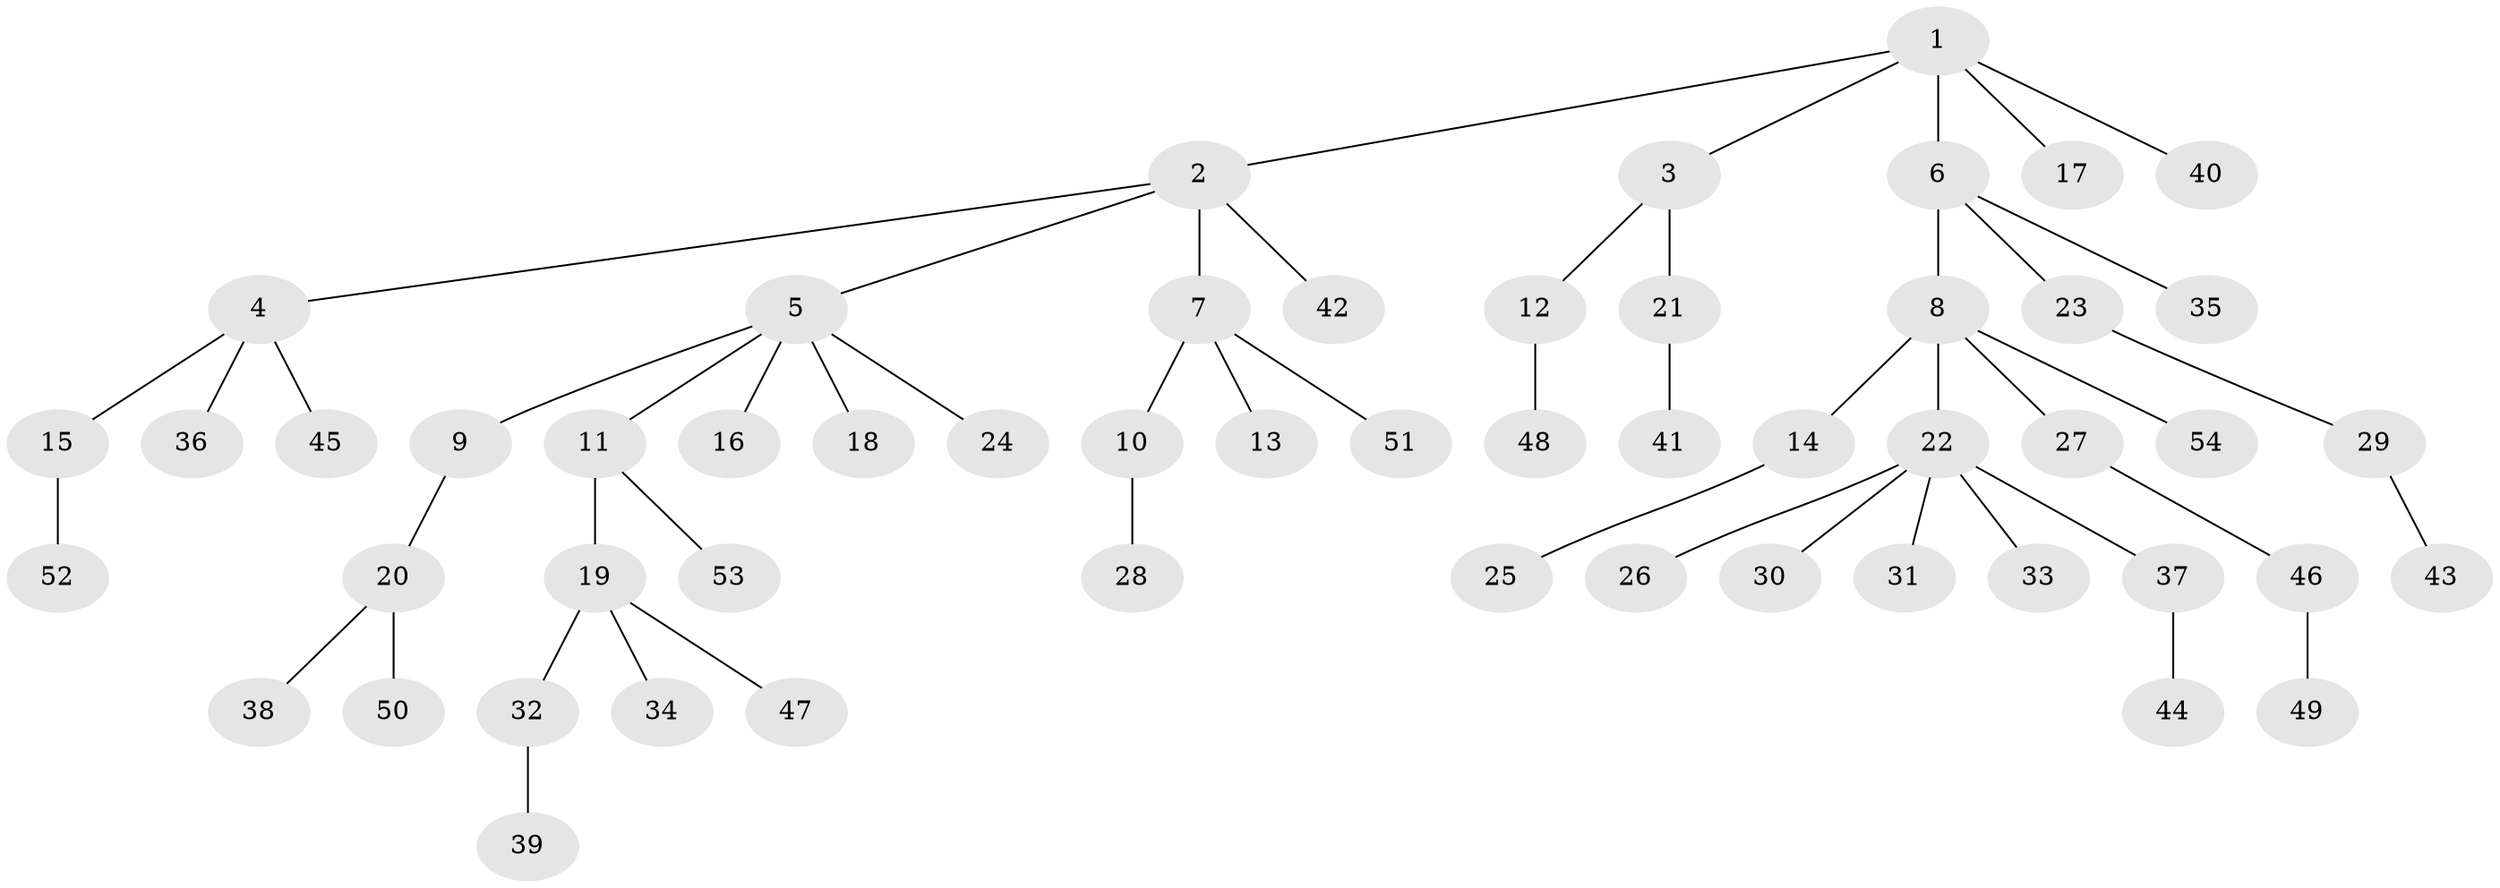 // Generated by graph-tools (version 1.1) at 2025/02/03/09/25 03:02:28]
// undirected, 54 vertices, 53 edges
graph export_dot {
graph [start="1"]
  node [color=gray90,style=filled];
  1;
  2;
  3;
  4;
  5;
  6;
  7;
  8;
  9;
  10;
  11;
  12;
  13;
  14;
  15;
  16;
  17;
  18;
  19;
  20;
  21;
  22;
  23;
  24;
  25;
  26;
  27;
  28;
  29;
  30;
  31;
  32;
  33;
  34;
  35;
  36;
  37;
  38;
  39;
  40;
  41;
  42;
  43;
  44;
  45;
  46;
  47;
  48;
  49;
  50;
  51;
  52;
  53;
  54;
  1 -- 2;
  1 -- 3;
  1 -- 6;
  1 -- 17;
  1 -- 40;
  2 -- 4;
  2 -- 5;
  2 -- 7;
  2 -- 42;
  3 -- 12;
  3 -- 21;
  4 -- 15;
  4 -- 36;
  4 -- 45;
  5 -- 9;
  5 -- 11;
  5 -- 16;
  5 -- 18;
  5 -- 24;
  6 -- 8;
  6 -- 23;
  6 -- 35;
  7 -- 10;
  7 -- 13;
  7 -- 51;
  8 -- 14;
  8 -- 22;
  8 -- 27;
  8 -- 54;
  9 -- 20;
  10 -- 28;
  11 -- 19;
  11 -- 53;
  12 -- 48;
  14 -- 25;
  15 -- 52;
  19 -- 32;
  19 -- 34;
  19 -- 47;
  20 -- 38;
  20 -- 50;
  21 -- 41;
  22 -- 26;
  22 -- 30;
  22 -- 31;
  22 -- 33;
  22 -- 37;
  23 -- 29;
  27 -- 46;
  29 -- 43;
  32 -- 39;
  37 -- 44;
  46 -- 49;
}
